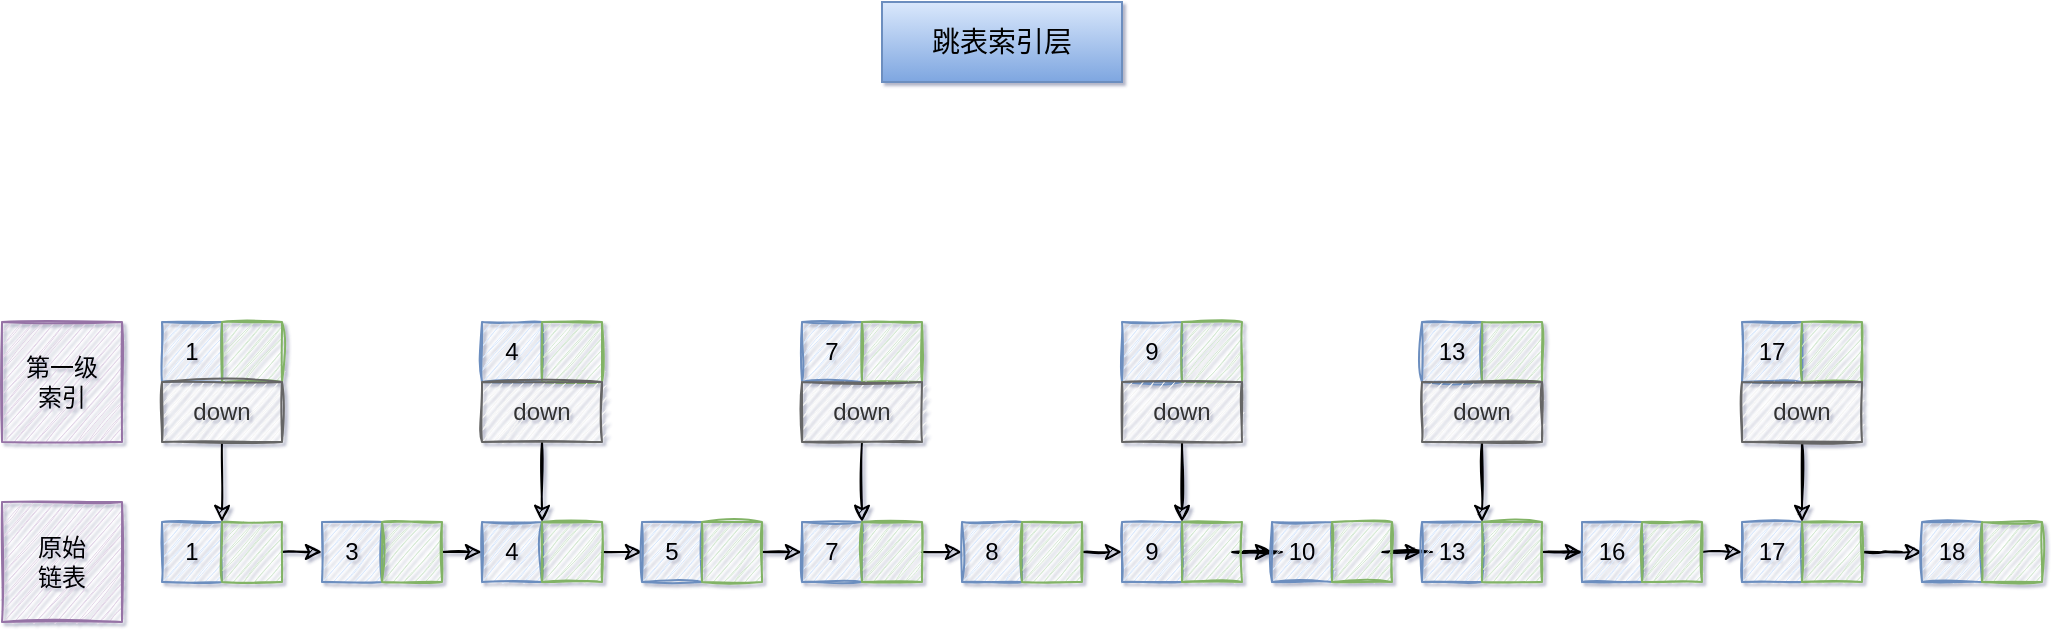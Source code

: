<mxfile version="13.7.9" type="device" pages="3"><diagram id="v6TM09cCNPXw5ymW9HYB" name="SkipListIndexLayer"><mxGraphModel dx="1422" dy="822" grid="1" gridSize="10" guides="1" tooltips="1" connect="1" arrows="1" fold="1" page="1" pageScale="1" pageWidth="1100" pageHeight="1700" math="0" shadow="1"><root><mxCell id="0"/><mxCell id="1" parent="0"/><mxCell id="U7WJFkrUSlQakoyxPCxz-1" value="1" style="rounded=0;whiteSpace=wrap;html=1;fillColor=#dae8fc;strokeColor=#6c8ebf;sketch=1;" parent="1" vertex="1"><mxGeometry x="130" y="660" width="30" height="30" as="geometry"/></mxCell><mxCell id="U7WJFkrUSlQakoyxPCxz-2" style="edgeStyle=orthogonalEdgeStyle;rounded=0;orthogonalLoop=1;jettySize=auto;html=1;exitX=1;exitY=0.5;exitDx=0;exitDy=0;entryX=0;entryY=0.5;entryDx=0;entryDy=0;sketch=1;" parent="1" source="U7WJFkrUSlQakoyxPCxz-3" target="U7WJFkrUSlQakoyxPCxz-4" edge="1"><mxGeometry relative="1" as="geometry"/></mxCell><mxCell id="U7WJFkrUSlQakoyxPCxz-3" value="" style="rounded=0;whiteSpace=wrap;html=1;fillColor=#d5e8d4;strokeColor=#82b366;sketch=1;" parent="1" vertex="1"><mxGeometry x="160" y="660" width="30" height="30" as="geometry"/></mxCell><mxCell id="U7WJFkrUSlQakoyxPCxz-4" value="3" style="rounded=0;whiteSpace=wrap;html=1;fillColor=#dae8fc;strokeColor=#6c8ebf;sketch=1;" parent="1" vertex="1"><mxGeometry x="210" y="660" width="30" height="30" as="geometry"/></mxCell><mxCell id="U7WJFkrUSlQakoyxPCxz-5" style="edgeStyle=orthogonalEdgeStyle;rounded=0;orthogonalLoop=1;jettySize=auto;html=1;exitX=1;exitY=0.5;exitDx=0;exitDy=0;entryX=0;entryY=0.5;entryDx=0;entryDy=0;sketch=1;" parent="1" source="U7WJFkrUSlQakoyxPCxz-6" target="U7WJFkrUSlQakoyxPCxz-7" edge="1"><mxGeometry relative="1" as="geometry"/></mxCell><mxCell id="U7WJFkrUSlQakoyxPCxz-6" value="" style="rounded=0;whiteSpace=wrap;html=1;fillColor=#d5e8d4;strokeColor=#82b366;sketch=1;" parent="1" vertex="1"><mxGeometry x="240" y="660" width="30" height="30" as="geometry"/></mxCell><mxCell id="U7WJFkrUSlQakoyxPCxz-7" value="4" style="rounded=0;whiteSpace=wrap;html=1;fillColor=#dae8fc;strokeColor=#6c8ebf;sketch=1;" parent="1" vertex="1"><mxGeometry x="290" y="660" width="30" height="30" as="geometry"/></mxCell><mxCell id="U7WJFkrUSlQakoyxPCxz-8" style="edgeStyle=orthogonalEdgeStyle;rounded=0;orthogonalLoop=1;jettySize=auto;html=1;exitX=1;exitY=0.5;exitDx=0;exitDy=0;entryX=0;entryY=0.5;entryDx=0;entryDy=0;sketch=1;" parent="1" source="U7WJFkrUSlQakoyxPCxz-9" target="U7WJFkrUSlQakoyxPCxz-10" edge="1"><mxGeometry relative="1" as="geometry"/></mxCell><mxCell id="U7WJFkrUSlQakoyxPCxz-9" value="" style="rounded=0;whiteSpace=wrap;html=1;fillColor=#d5e8d4;strokeColor=#82b366;sketch=1;" parent="1" vertex="1"><mxGeometry x="320" y="660" width="30" height="30" as="geometry"/></mxCell><mxCell id="U7WJFkrUSlQakoyxPCxz-10" value="5" style="rounded=0;whiteSpace=wrap;html=1;fillColor=#dae8fc;strokeColor=#6c8ebf;sketch=1;" parent="1" vertex="1"><mxGeometry x="370" y="660" width="30" height="30" as="geometry"/></mxCell><mxCell id="U7WJFkrUSlQakoyxPCxz-11" style="edgeStyle=orthogonalEdgeStyle;rounded=0;orthogonalLoop=1;jettySize=auto;html=1;exitX=1;exitY=0.5;exitDx=0;exitDy=0;entryX=0;entryY=0.5;entryDx=0;entryDy=0;sketch=1;" parent="1" source="U7WJFkrUSlQakoyxPCxz-12" target="U7WJFkrUSlQakoyxPCxz-13" edge="1"><mxGeometry relative="1" as="geometry"/></mxCell><mxCell id="U7WJFkrUSlQakoyxPCxz-12" value="" style="rounded=0;whiteSpace=wrap;html=1;fillColor=#d5e8d4;strokeColor=#82b366;sketch=1;" parent="1" vertex="1"><mxGeometry x="400" y="660" width="30" height="30" as="geometry"/></mxCell><mxCell id="U7WJFkrUSlQakoyxPCxz-13" value="7" style="rounded=0;whiteSpace=wrap;html=1;fillColor=#dae8fc;strokeColor=#6c8ebf;sketch=1;" parent="1" vertex="1"><mxGeometry x="450" y="660" width="30" height="30" as="geometry"/></mxCell><mxCell id="U7WJFkrUSlQakoyxPCxz-14" style="edgeStyle=orthogonalEdgeStyle;rounded=0;orthogonalLoop=1;jettySize=auto;html=1;exitX=1;exitY=0.5;exitDx=0;exitDy=0;entryX=0;entryY=0.5;entryDx=0;entryDy=0;sketch=1;" parent="1" source="U7WJFkrUSlQakoyxPCxz-15" target="U7WJFkrUSlQakoyxPCxz-16" edge="1"><mxGeometry relative="1" as="geometry"/></mxCell><mxCell id="U7WJFkrUSlQakoyxPCxz-15" value="" style="rounded=0;whiteSpace=wrap;html=1;fillColor=#d5e8d4;strokeColor=#82b366;sketch=1;" parent="1" vertex="1"><mxGeometry x="480" y="660" width="30" height="30" as="geometry"/></mxCell><mxCell id="U7WJFkrUSlQakoyxPCxz-16" value="8" style="rounded=0;whiteSpace=wrap;html=1;fillColor=#dae8fc;strokeColor=#6c8ebf;sketch=1;" parent="1" vertex="1"><mxGeometry x="530" y="660" width="30" height="30" as="geometry"/></mxCell><mxCell id="U7WJFkrUSlQakoyxPCxz-17" style="edgeStyle=orthogonalEdgeStyle;rounded=0;orthogonalLoop=1;jettySize=auto;html=1;exitX=1;exitY=0.5;exitDx=0;exitDy=0;entryX=0;entryY=0.5;entryDx=0;entryDy=0;sketch=1;" parent="1" source="U7WJFkrUSlQakoyxPCxz-18" target="U7WJFkrUSlQakoyxPCxz-19" edge="1"><mxGeometry relative="1" as="geometry"/></mxCell><mxCell id="U7WJFkrUSlQakoyxPCxz-18" value="" style="rounded=0;whiteSpace=wrap;html=1;fillColor=#d5e8d4;strokeColor=#82b366;sketch=1;" parent="1" vertex="1"><mxGeometry x="560" y="660" width="30" height="30" as="geometry"/></mxCell><mxCell id="U7WJFkrUSlQakoyxPCxz-19" value="9" style="rounded=0;whiteSpace=wrap;html=1;fillColor=#dae8fc;strokeColor=#6c8ebf;sketch=1;" parent="1" vertex="1"><mxGeometry x="610" y="660" width="30" height="30" as="geometry"/></mxCell><mxCell id="U7WJFkrUSlQakoyxPCxz-20" style="edgeStyle=orthogonalEdgeStyle;rounded=0;sketch=1;orthogonalLoop=1;jettySize=auto;html=1;exitX=1;exitY=0.5;exitDx=0;exitDy=0;" parent="1" source="U7WJFkrUSlQakoyxPCxz-21" target="U7WJFkrUSlQakoyxPCxz-22" edge="1"><mxGeometry relative="1" as="geometry"/></mxCell><mxCell id="U7WJFkrUSlQakoyxPCxz-21" value="" style="rounded=0;whiteSpace=wrap;html=1;fillColor=#d5e8d4;strokeColor=#82b366;sketch=1;" parent="1" vertex="1"><mxGeometry x="640" y="660" width="30" height="30" as="geometry"/></mxCell><mxCell id="U7WJFkrUSlQakoyxPCxz-22" value="10" style="rounded=0;whiteSpace=wrap;html=1;fillColor=#dae8fc;strokeColor=#6c8ebf;sketch=1;" parent="1" vertex="1"><mxGeometry x="685" y="660" width="30" height="30" as="geometry"/></mxCell><mxCell id="U7WJFkrUSlQakoyxPCxz-23" style="edgeStyle=orthogonalEdgeStyle;rounded=0;sketch=1;orthogonalLoop=1;jettySize=auto;html=1;exitX=1;exitY=0.5;exitDx=0;exitDy=0;" parent="1" source="U7WJFkrUSlQakoyxPCxz-24" target="U7WJFkrUSlQakoyxPCxz-27" edge="1"><mxGeometry relative="1" as="geometry"/></mxCell><mxCell id="U7WJFkrUSlQakoyxPCxz-24" value="" style="rounded=0;whiteSpace=wrap;html=1;fillColor=#d5e8d4;strokeColor=#82b366;sketch=1;" parent="1" vertex="1"><mxGeometry x="715" y="660" width="30" height="30" as="geometry"/></mxCell><mxCell id="U7WJFkrUSlQakoyxPCxz-25" value="原始&lt;br&gt;链表" style="whiteSpace=wrap;html=1;aspect=fixed;fillColor=#e1d5e7;strokeColor=#9673a6;sketch=1;" parent="1" vertex="1"><mxGeometry x="50" y="650" width="60" height="60" as="geometry"/></mxCell><mxCell id="U7WJFkrUSlQakoyxPCxz-26" value="第一级&lt;br&gt;索引" style="whiteSpace=wrap;html=1;aspect=fixed;fillColor=#e1d5e7;strokeColor=#9673a6;sketch=1;" parent="1" vertex="1"><mxGeometry x="50" y="560" width="60" height="60" as="geometry"/></mxCell><mxCell id="U7WJFkrUSlQakoyxPCxz-27" value="13" style="rounded=0;whiteSpace=wrap;html=1;fillColor=#dae8fc;strokeColor=#6c8ebf;sketch=1;" parent="1" vertex="1"><mxGeometry x="760" y="660" width="30" height="30" as="geometry"/></mxCell><mxCell id="U7WJFkrUSlQakoyxPCxz-28" style="edgeStyle=orthogonalEdgeStyle;rounded=0;sketch=1;orthogonalLoop=1;jettySize=auto;html=1;exitX=1;exitY=0.5;exitDx=0;exitDy=0;" parent="1" source="U7WJFkrUSlQakoyxPCxz-29" target="U7WJFkrUSlQakoyxPCxz-30" edge="1"><mxGeometry relative="1" as="geometry"/></mxCell><mxCell id="U7WJFkrUSlQakoyxPCxz-29" value="" style="rounded=0;whiteSpace=wrap;html=1;fillColor=#d5e8d4;strokeColor=#82b366;sketch=1;" parent="1" vertex="1"><mxGeometry x="790" y="660" width="30" height="30" as="geometry"/></mxCell><mxCell id="U7WJFkrUSlQakoyxPCxz-30" value="16" style="rounded=0;whiteSpace=wrap;html=1;fillColor=#dae8fc;strokeColor=#6c8ebf;sketch=1;" parent="1" vertex="1"><mxGeometry x="840" y="660" width="30" height="30" as="geometry"/></mxCell><mxCell id="U7WJFkrUSlQakoyxPCxz-31" style="edgeStyle=orthogonalEdgeStyle;rounded=0;sketch=1;orthogonalLoop=1;jettySize=auto;html=1;exitX=1;exitY=0.5;exitDx=0;exitDy=0;entryX=0;entryY=0.5;entryDx=0;entryDy=0;" parent="1" source="U7WJFkrUSlQakoyxPCxz-32" target="U7WJFkrUSlQakoyxPCxz-88" edge="1"><mxGeometry relative="1" as="geometry"/></mxCell><mxCell id="U7WJFkrUSlQakoyxPCxz-32" value="" style="rounded=0;whiteSpace=wrap;html=1;fillColor=#d5e8d4;strokeColor=#82b366;sketch=1;" parent="1" vertex="1"><mxGeometry x="870" y="660" width="30" height="30" as="geometry"/></mxCell><mxCell id="U7WJFkrUSlQakoyxPCxz-33" value="1" style="rounded=0;whiteSpace=wrap;html=1;fillColor=#dae8fc;strokeColor=#6c8ebf;sketch=1;" parent="1" vertex="1"><mxGeometry x="130" y="560" width="30" height="30" as="geometry"/></mxCell><mxCell id="U7WJFkrUSlQakoyxPCxz-35" value="" style="rounded=0;whiteSpace=wrap;html=1;fillColor=#d5e8d4;strokeColor=#82b366;sketch=1;" parent="1" vertex="1"><mxGeometry x="160" y="560" width="30" height="30" as="geometry"/></mxCell><mxCell id="U7WJFkrUSlQakoyxPCxz-36" value="4" style="rounded=0;whiteSpace=wrap;html=1;fillColor=#dae8fc;strokeColor=#6c8ebf;sketch=1;" parent="1" vertex="1"><mxGeometry x="290" y="560" width="30" height="30" as="geometry"/></mxCell><mxCell id="U7WJFkrUSlQakoyxPCxz-38" value="" style="rounded=0;whiteSpace=wrap;html=1;fillColor=#d5e8d4;strokeColor=#82b366;sketch=1;" parent="1" vertex="1"><mxGeometry x="320" y="560" width="30" height="30" as="geometry"/></mxCell><mxCell id="U7WJFkrUSlQakoyxPCxz-39" value="7" style="rounded=0;whiteSpace=wrap;html=1;fillColor=#dae8fc;strokeColor=#6c8ebf;sketch=1;" parent="1" vertex="1"><mxGeometry x="450" y="560" width="30" height="30" as="geometry"/></mxCell><mxCell id="U7WJFkrUSlQakoyxPCxz-41" value="" style="rounded=0;whiteSpace=wrap;html=1;fillColor=#d5e8d4;strokeColor=#82b366;sketch=1;" parent="1" vertex="1"><mxGeometry x="480" y="560" width="30" height="30" as="geometry"/></mxCell><mxCell id="U7WJFkrUSlQakoyxPCxz-42" value="9" style="rounded=0;whiteSpace=wrap;html=1;fillColor=#dae8fc;strokeColor=#6c8ebf;sketch=1;" parent="1" vertex="1"><mxGeometry x="610" y="560" width="30" height="30" as="geometry"/></mxCell><mxCell id="U7WJFkrUSlQakoyxPCxz-44" value="" style="rounded=0;whiteSpace=wrap;html=1;fillColor=#d5e8d4;strokeColor=#82b366;sketch=1;" parent="1" vertex="1"><mxGeometry x="640" y="560" width="30" height="30" as="geometry"/></mxCell><mxCell id="U7WJFkrUSlQakoyxPCxz-45" value="13" style="rounded=0;whiteSpace=wrap;html=1;fillColor=#dae8fc;strokeColor=#6c8ebf;sketch=1;" parent="1" vertex="1"><mxGeometry x="760" y="560" width="30" height="30" as="geometry"/></mxCell><mxCell id="U7WJFkrUSlQakoyxPCxz-47" value="" style="rounded=0;whiteSpace=wrap;html=1;fillColor=#d5e8d4;strokeColor=#82b366;sketch=1;" parent="1" vertex="1"><mxGeometry x="790" y="560" width="30" height="30" as="geometry"/></mxCell><mxCell id="U7WJFkrUSlQakoyxPCxz-48" style="edgeStyle=orthogonalEdgeStyle;rounded=0;sketch=1;orthogonalLoop=1;jettySize=auto;html=1;exitX=0.5;exitY=1;exitDx=0;exitDy=0;entryX=0;entryY=0;entryDx=0;entryDy=0;" parent="1" source="U7WJFkrUSlQakoyxPCxz-49" target="U7WJFkrUSlQakoyxPCxz-3" edge="1"><mxGeometry relative="1" as="geometry"/></mxCell><mxCell id="U7WJFkrUSlQakoyxPCxz-49" value="down" style="rounded=0;whiteSpace=wrap;html=1;sketch=1;fillColor=#f5f5f5;strokeColor=#666666;fontColor=#333333;" parent="1" vertex="1"><mxGeometry x="130" y="590" width="60" height="30" as="geometry"/></mxCell><mxCell id="U7WJFkrUSlQakoyxPCxz-50" style="edgeStyle=orthogonalEdgeStyle;rounded=0;sketch=1;orthogonalLoop=1;jettySize=auto;html=1;exitX=0.5;exitY=1;exitDx=0;exitDy=0;entryX=0;entryY=0;entryDx=0;entryDy=0;" parent="1" source="U7WJFkrUSlQakoyxPCxz-51" target="U7WJFkrUSlQakoyxPCxz-9" edge="1"><mxGeometry relative="1" as="geometry"/></mxCell><mxCell id="U7WJFkrUSlQakoyxPCxz-51" value="down" style="rounded=0;whiteSpace=wrap;html=1;sketch=1;fillColor=#f5f5f5;strokeColor=#666666;fontColor=#333333;" parent="1" vertex="1"><mxGeometry x="290" y="590" width="60" height="30" as="geometry"/></mxCell><mxCell id="U7WJFkrUSlQakoyxPCxz-52" style="edgeStyle=orthogonalEdgeStyle;rounded=0;sketch=1;orthogonalLoop=1;jettySize=auto;html=1;exitX=0.5;exitY=1;exitDx=0;exitDy=0;entryX=0;entryY=0;entryDx=0;entryDy=0;" parent="1" source="U7WJFkrUSlQakoyxPCxz-53" target="U7WJFkrUSlQakoyxPCxz-15" edge="1"><mxGeometry relative="1" as="geometry"/></mxCell><mxCell id="U7WJFkrUSlQakoyxPCxz-53" value="down" style="rounded=0;whiteSpace=wrap;html=1;sketch=1;fillColor=#f5f5f5;strokeColor=#666666;fontColor=#333333;" parent="1" vertex="1"><mxGeometry x="450" y="590" width="60" height="30" as="geometry"/></mxCell><mxCell id="U7WJFkrUSlQakoyxPCxz-54" style="edgeStyle=orthogonalEdgeStyle;rounded=0;sketch=1;orthogonalLoop=1;jettySize=auto;html=1;exitX=0.5;exitY=1;exitDx=0;exitDy=0;entryX=0;entryY=0;entryDx=0;entryDy=0;" parent="1" source="U7WJFkrUSlQakoyxPCxz-55" target="U7WJFkrUSlQakoyxPCxz-21" edge="1"><mxGeometry relative="1" as="geometry"/></mxCell><mxCell id="U7WJFkrUSlQakoyxPCxz-55" value="down" style="rounded=0;whiteSpace=wrap;html=1;sketch=1;fillColor=#f5f5f5;strokeColor=#666666;fontColor=#333333;" parent="1" vertex="1"><mxGeometry x="610" y="590" width="60" height="30" as="geometry"/></mxCell><mxCell id="U7WJFkrUSlQakoyxPCxz-56" style="edgeStyle=orthogonalEdgeStyle;rounded=0;sketch=1;orthogonalLoop=1;jettySize=auto;html=1;exitX=0.5;exitY=1;exitDx=0;exitDy=0;entryX=1;entryY=0;entryDx=0;entryDy=0;" parent="1" source="U7WJFkrUSlQakoyxPCxz-57" target="U7WJFkrUSlQakoyxPCxz-27" edge="1"><mxGeometry relative="1" as="geometry"/></mxCell><mxCell id="U7WJFkrUSlQakoyxPCxz-57" value="down" style="rounded=0;whiteSpace=wrap;html=1;sketch=1;fillColor=#f5f5f5;strokeColor=#666666;fontColor=#333333;" parent="1" vertex="1"><mxGeometry x="760" y="590" width="60" height="30" as="geometry"/></mxCell><mxCell id="U7WJFkrUSlQakoyxPCxz-88" value="17" style="rounded=0;whiteSpace=wrap;html=1;fillColor=#dae8fc;strokeColor=#6c8ebf;sketch=1;" parent="1" vertex="1"><mxGeometry x="920" y="660" width="30" height="30" as="geometry"/></mxCell><mxCell id="U7WJFkrUSlQakoyxPCxz-89" style="edgeStyle=orthogonalEdgeStyle;rounded=0;sketch=1;orthogonalLoop=1;jettySize=auto;html=1;exitX=1;exitY=0.5;exitDx=0;exitDy=0;" parent="1" source="U7WJFkrUSlQakoyxPCxz-90" target="U7WJFkrUSlQakoyxPCxz-91" edge="1"><mxGeometry relative="1" as="geometry"/></mxCell><mxCell id="U7WJFkrUSlQakoyxPCxz-90" value="" style="rounded=0;whiteSpace=wrap;html=1;fillColor=#d5e8d4;strokeColor=#82b366;sketch=1;" parent="1" vertex="1"><mxGeometry x="950" y="660" width="30" height="30" as="geometry"/></mxCell><mxCell id="U7WJFkrUSlQakoyxPCxz-91" value="18" style="rounded=0;whiteSpace=wrap;html=1;fillColor=#dae8fc;strokeColor=#6c8ebf;sketch=1;" parent="1" vertex="1"><mxGeometry x="1010" y="660" width="30" height="30" as="geometry"/></mxCell><mxCell id="U7WJFkrUSlQakoyxPCxz-92" value="" style="rounded=0;whiteSpace=wrap;html=1;fillColor=#d5e8d4;strokeColor=#82b366;sketch=1;" parent="1" vertex="1"><mxGeometry x="1040" y="660" width="30" height="30" as="geometry"/></mxCell><mxCell id="U7WJFkrUSlQakoyxPCxz-93" value="17" style="rounded=0;whiteSpace=wrap;html=1;fillColor=#dae8fc;strokeColor=#6c8ebf;sketch=1;" parent="1" vertex="1"><mxGeometry x="920" y="560" width="30" height="30" as="geometry"/></mxCell><mxCell id="U7WJFkrUSlQakoyxPCxz-94" value="" style="rounded=0;whiteSpace=wrap;html=1;fillColor=#d5e8d4;strokeColor=#82b366;sketch=1;" parent="1" vertex="1"><mxGeometry x="950" y="560" width="30" height="30" as="geometry"/></mxCell><mxCell id="U7WJFkrUSlQakoyxPCxz-95" style="edgeStyle=orthogonalEdgeStyle;rounded=0;sketch=1;orthogonalLoop=1;jettySize=auto;html=1;exitX=0.5;exitY=1;exitDx=0;exitDy=0;entryX=0;entryY=0;entryDx=0;entryDy=0;" parent="1" source="U7WJFkrUSlQakoyxPCxz-96" target="U7WJFkrUSlQakoyxPCxz-90" edge="1"><mxGeometry relative="1" as="geometry"/></mxCell><mxCell id="U7WJFkrUSlQakoyxPCxz-96" value="down" style="rounded=0;whiteSpace=wrap;html=1;sketch=1;fillColor=#f5f5f5;strokeColor=#666666;fontColor=#333333;" parent="1" vertex="1"><mxGeometry x="920" y="590" width="60" height="30" as="geometry"/></mxCell><mxCell id="4VhtvH6s17k8kmaxcVU7-1" value="跳表索引层" style="rounded=0;whiteSpace=wrap;html=1;fontSize=14;fillColor=#dae8fc;strokeColor=#6c8ebf;gradientColor=#7ea6e0;" vertex="1" parent="1"><mxGeometry x="490" y="400" width="120" height="40" as="geometry"/></mxCell></root></mxGraphModel></diagram><diagram id="OZNOn8dnO638NpXiMKeS" name="SkipListIndexLevelTwo"><mxGraphModel dx="1422" dy="822" grid="1" gridSize="10" guides="1" tooltips="1" connect="1" arrows="1" fold="1" page="1" pageScale="1" pageWidth="1100" pageHeight="1700" background="none" math="0" shadow="1"><root><mxCell id="p4P43QbfxPKSVgr7jXYm-0"/><mxCell id="p4P43QbfxPKSVgr7jXYm-1" parent="p4P43QbfxPKSVgr7jXYm-0"/><mxCell id="d9qnI1QOaExRA14fvS1h-0" value="1" style="rounded=0;whiteSpace=wrap;html=1;fillColor=#dae8fc;strokeColor=#6c8ebf;sketch=1;" parent="p4P43QbfxPKSVgr7jXYm-1" vertex="1"><mxGeometry x="90" y="490" width="30" height="30" as="geometry"/></mxCell><mxCell id="d9qnI1QOaExRA14fvS1h-1" style="edgeStyle=orthogonalEdgeStyle;rounded=0;orthogonalLoop=1;jettySize=auto;html=1;exitX=1;exitY=0.5;exitDx=0;exitDy=0;entryX=0;entryY=0.5;entryDx=0;entryDy=0;sketch=1;" parent="p4P43QbfxPKSVgr7jXYm-1" source="d9qnI1QOaExRA14fvS1h-2" target="d9qnI1QOaExRA14fvS1h-3" edge="1"><mxGeometry relative="1" as="geometry"/></mxCell><mxCell id="d9qnI1QOaExRA14fvS1h-2" value="" style="rounded=0;whiteSpace=wrap;html=1;fillColor=#d5e8d4;strokeColor=#82b366;sketch=1;" parent="p4P43QbfxPKSVgr7jXYm-1" vertex="1"><mxGeometry x="120" y="490" width="30" height="30" as="geometry"/></mxCell><mxCell id="d9qnI1QOaExRA14fvS1h-3" value="3" style="rounded=0;whiteSpace=wrap;html=1;fillColor=#dae8fc;strokeColor=#6c8ebf;sketch=1;" parent="p4P43QbfxPKSVgr7jXYm-1" vertex="1"><mxGeometry x="170" y="490" width="30" height="30" as="geometry"/></mxCell><mxCell id="d9qnI1QOaExRA14fvS1h-4" style="edgeStyle=orthogonalEdgeStyle;rounded=0;orthogonalLoop=1;jettySize=auto;html=1;exitX=1;exitY=0.5;exitDx=0;exitDy=0;entryX=0;entryY=0.5;entryDx=0;entryDy=0;sketch=1;" parent="p4P43QbfxPKSVgr7jXYm-1" source="d9qnI1QOaExRA14fvS1h-5" target="d9qnI1QOaExRA14fvS1h-6" edge="1"><mxGeometry relative="1" as="geometry"/></mxCell><mxCell id="d9qnI1QOaExRA14fvS1h-5" value="" style="rounded=0;whiteSpace=wrap;html=1;fillColor=#d5e8d4;strokeColor=#82b366;sketch=1;" parent="p4P43QbfxPKSVgr7jXYm-1" vertex="1"><mxGeometry x="200" y="490" width="30" height="30" as="geometry"/></mxCell><mxCell id="d9qnI1QOaExRA14fvS1h-6" value="4" style="rounded=0;whiteSpace=wrap;html=1;fillColor=#dae8fc;strokeColor=#6c8ebf;sketch=1;" parent="p4P43QbfxPKSVgr7jXYm-1" vertex="1"><mxGeometry x="250" y="490" width="30" height="30" as="geometry"/></mxCell><mxCell id="d9qnI1QOaExRA14fvS1h-7" style="edgeStyle=orthogonalEdgeStyle;rounded=0;orthogonalLoop=1;jettySize=auto;html=1;exitX=1;exitY=0.5;exitDx=0;exitDy=0;entryX=0;entryY=0.5;entryDx=0;entryDy=0;sketch=1;" parent="p4P43QbfxPKSVgr7jXYm-1" source="d9qnI1QOaExRA14fvS1h-8" target="d9qnI1QOaExRA14fvS1h-9" edge="1"><mxGeometry relative="1" as="geometry"/></mxCell><mxCell id="d9qnI1QOaExRA14fvS1h-8" value="" style="rounded=0;whiteSpace=wrap;html=1;fillColor=#d5e8d4;strokeColor=#82b366;sketch=1;" parent="p4P43QbfxPKSVgr7jXYm-1" vertex="1"><mxGeometry x="280" y="490" width="30" height="30" as="geometry"/></mxCell><mxCell id="d9qnI1QOaExRA14fvS1h-9" value="5" style="rounded=0;whiteSpace=wrap;html=1;fillColor=#dae8fc;strokeColor=#6c8ebf;sketch=1;" parent="p4P43QbfxPKSVgr7jXYm-1" vertex="1"><mxGeometry x="330" y="490" width="30" height="30" as="geometry"/></mxCell><mxCell id="d9qnI1QOaExRA14fvS1h-10" style="edgeStyle=orthogonalEdgeStyle;rounded=0;orthogonalLoop=1;jettySize=auto;html=1;exitX=1;exitY=0.5;exitDx=0;exitDy=0;entryX=0;entryY=0.5;entryDx=0;entryDy=0;sketch=1;" parent="p4P43QbfxPKSVgr7jXYm-1" source="d9qnI1QOaExRA14fvS1h-11" target="d9qnI1QOaExRA14fvS1h-12" edge="1"><mxGeometry relative="1" as="geometry"/></mxCell><mxCell id="d9qnI1QOaExRA14fvS1h-11" value="" style="rounded=0;whiteSpace=wrap;html=1;fillColor=#d5e8d4;strokeColor=#82b366;sketch=1;" parent="p4P43QbfxPKSVgr7jXYm-1" vertex="1"><mxGeometry x="360" y="490" width="30" height="30" as="geometry"/></mxCell><mxCell id="d9qnI1QOaExRA14fvS1h-12" value="7" style="rounded=0;whiteSpace=wrap;html=1;fillColor=#dae8fc;strokeColor=#6c8ebf;sketch=1;" parent="p4P43QbfxPKSVgr7jXYm-1" vertex="1"><mxGeometry x="410" y="490" width="30" height="30" as="geometry"/></mxCell><mxCell id="d9qnI1QOaExRA14fvS1h-13" style="edgeStyle=orthogonalEdgeStyle;rounded=0;orthogonalLoop=1;jettySize=auto;html=1;exitX=1;exitY=0.5;exitDx=0;exitDy=0;entryX=0;entryY=0.5;entryDx=0;entryDy=0;sketch=1;" parent="p4P43QbfxPKSVgr7jXYm-1" source="d9qnI1QOaExRA14fvS1h-14" target="d9qnI1QOaExRA14fvS1h-15" edge="1"><mxGeometry relative="1" as="geometry"/></mxCell><mxCell id="d9qnI1QOaExRA14fvS1h-14" value="" style="rounded=0;whiteSpace=wrap;html=1;fillColor=#d5e8d4;strokeColor=#82b366;sketch=1;" parent="p4P43QbfxPKSVgr7jXYm-1" vertex="1"><mxGeometry x="440" y="490" width="30" height="30" as="geometry"/></mxCell><mxCell id="d9qnI1QOaExRA14fvS1h-15" value="8" style="rounded=0;whiteSpace=wrap;html=1;fillColor=#dae8fc;strokeColor=#6c8ebf;sketch=1;" parent="p4P43QbfxPKSVgr7jXYm-1" vertex="1"><mxGeometry x="490" y="490" width="30" height="30" as="geometry"/></mxCell><mxCell id="d9qnI1QOaExRA14fvS1h-16" style="edgeStyle=orthogonalEdgeStyle;rounded=0;orthogonalLoop=1;jettySize=auto;html=1;exitX=1;exitY=0.5;exitDx=0;exitDy=0;entryX=0;entryY=0.5;entryDx=0;entryDy=0;sketch=1;" parent="p4P43QbfxPKSVgr7jXYm-1" source="d9qnI1QOaExRA14fvS1h-17" target="d9qnI1QOaExRA14fvS1h-18" edge="1"><mxGeometry relative="1" as="geometry"/></mxCell><mxCell id="d9qnI1QOaExRA14fvS1h-17" value="" style="rounded=0;whiteSpace=wrap;html=1;fillColor=#d5e8d4;strokeColor=#82b366;sketch=1;" parent="p4P43QbfxPKSVgr7jXYm-1" vertex="1"><mxGeometry x="520" y="490" width="30" height="30" as="geometry"/></mxCell><mxCell id="d9qnI1QOaExRA14fvS1h-18" value="9" style="rounded=0;whiteSpace=wrap;html=1;fillColor=#dae8fc;strokeColor=#6c8ebf;sketch=1;" parent="p4P43QbfxPKSVgr7jXYm-1" vertex="1"><mxGeometry x="570" y="490" width="30" height="30" as="geometry"/></mxCell><mxCell id="d9qnI1QOaExRA14fvS1h-19" style="edgeStyle=orthogonalEdgeStyle;rounded=0;sketch=1;orthogonalLoop=1;jettySize=auto;html=1;exitX=1;exitY=0.5;exitDx=0;exitDy=0;" parent="p4P43QbfxPKSVgr7jXYm-1" source="d9qnI1QOaExRA14fvS1h-20" target="d9qnI1QOaExRA14fvS1h-21" edge="1"><mxGeometry relative="1" as="geometry"/></mxCell><mxCell id="d9qnI1QOaExRA14fvS1h-20" value="" style="rounded=0;whiteSpace=wrap;html=1;fillColor=#d5e8d4;strokeColor=#82b366;sketch=1;" parent="p4P43QbfxPKSVgr7jXYm-1" vertex="1"><mxGeometry x="600" y="490" width="30" height="30" as="geometry"/></mxCell><mxCell id="d9qnI1QOaExRA14fvS1h-21" value="10" style="rounded=0;whiteSpace=wrap;html=1;fillColor=#dae8fc;strokeColor=#6c8ebf;sketch=1;" parent="p4P43QbfxPKSVgr7jXYm-1" vertex="1"><mxGeometry x="645" y="490" width="30" height="30" as="geometry"/></mxCell><mxCell id="d9qnI1QOaExRA14fvS1h-22" style="edgeStyle=orthogonalEdgeStyle;rounded=0;sketch=1;orthogonalLoop=1;jettySize=auto;html=1;exitX=1;exitY=0.5;exitDx=0;exitDy=0;" parent="p4P43QbfxPKSVgr7jXYm-1" source="d9qnI1QOaExRA14fvS1h-23" target="d9qnI1QOaExRA14fvS1h-26" edge="1"><mxGeometry relative="1" as="geometry"/></mxCell><mxCell id="d9qnI1QOaExRA14fvS1h-23" value="" style="rounded=0;whiteSpace=wrap;html=1;fillColor=#d5e8d4;strokeColor=#82b366;sketch=1;" parent="p4P43QbfxPKSVgr7jXYm-1" vertex="1"><mxGeometry x="675" y="490" width="30" height="30" as="geometry"/></mxCell><mxCell id="d9qnI1QOaExRA14fvS1h-24" value="原始&lt;br&gt;链表" style="whiteSpace=wrap;html=1;aspect=fixed;fillColor=#e1d5e7;strokeColor=#9673a6;sketch=1;" parent="p4P43QbfxPKSVgr7jXYm-1" vertex="1"><mxGeometry x="10" y="480" width="60" height="60" as="geometry"/></mxCell><mxCell id="d9qnI1QOaExRA14fvS1h-25" value="第一级&lt;br&gt;索引" style="whiteSpace=wrap;html=1;aspect=fixed;fillColor=#e1d5e7;strokeColor=#9673a6;sketch=1;" parent="p4P43QbfxPKSVgr7jXYm-1" vertex="1"><mxGeometry x="10" y="390" width="60" height="60" as="geometry"/></mxCell><mxCell id="d9qnI1QOaExRA14fvS1h-26" value="13" style="rounded=0;whiteSpace=wrap;html=1;fillColor=#dae8fc;strokeColor=#6c8ebf;sketch=1;" parent="p4P43QbfxPKSVgr7jXYm-1" vertex="1"><mxGeometry x="720" y="490" width="30" height="30" as="geometry"/></mxCell><mxCell id="d9qnI1QOaExRA14fvS1h-27" style="edgeStyle=orthogonalEdgeStyle;rounded=0;sketch=1;orthogonalLoop=1;jettySize=auto;html=1;exitX=1;exitY=0.5;exitDx=0;exitDy=0;" parent="p4P43QbfxPKSVgr7jXYm-1" source="d9qnI1QOaExRA14fvS1h-28" target="d9qnI1QOaExRA14fvS1h-29" edge="1"><mxGeometry relative="1" as="geometry"/></mxCell><mxCell id="d9qnI1QOaExRA14fvS1h-28" value="" style="rounded=0;whiteSpace=wrap;html=1;fillColor=#d5e8d4;strokeColor=#82b366;sketch=1;" parent="p4P43QbfxPKSVgr7jXYm-1" vertex="1"><mxGeometry x="750" y="490" width="30" height="30" as="geometry"/></mxCell><mxCell id="d9qnI1QOaExRA14fvS1h-29" value="16" style="rounded=0;whiteSpace=wrap;html=1;fillColor=#dae8fc;strokeColor=#6c8ebf;sketch=1;" parent="p4P43QbfxPKSVgr7jXYm-1" vertex="1"><mxGeometry x="800" y="490" width="30" height="30" as="geometry"/></mxCell><mxCell id="d9qnI1QOaExRA14fvS1h-102" style="edgeStyle=orthogonalEdgeStyle;rounded=0;sketch=1;orthogonalLoop=1;jettySize=auto;html=1;exitX=1;exitY=0.5;exitDx=0;exitDy=0;entryX=0;entryY=0.5;entryDx=0;entryDy=0;" parent="p4P43QbfxPKSVgr7jXYm-1" source="d9qnI1QOaExRA14fvS1h-30" target="d9qnI1QOaExRA14fvS1h-98" edge="1"><mxGeometry relative="1" as="geometry"/></mxCell><mxCell id="d9qnI1QOaExRA14fvS1h-30" value="" style="rounded=0;whiteSpace=wrap;html=1;fillColor=#d5e8d4;strokeColor=#82b366;sketch=1;" parent="p4P43QbfxPKSVgr7jXYm-1" vertex="1"><mxGeometry x="830" y="490" width="30" height="30" as="geometry"/></mxCell><mxCell id="d9qnI1QOaExRA14fvS1h-31" value="1" style="rounded=0;whiteSpace=wrap;html=1;fillColor=#dae8fc;strokeColor=#6c8ebf;sketch=1;" parent="p4P43QbfxPKSVgr7jXYm-1" vertex="1"><mxGeometry x="90" y="390" width="30" height="30" as="geometry"/></mxCell><mxCell id="d9qnI1QOaExRA14fvS1h-71" style="edgeStyle=orthogonalEdgeStyle;rounded=0;sketch=1;orthogonalLoop=1;jettySize=auto;html=1;exitX=1;exitY=0.5;exitDx=0;exitDy=0;entryX=0;entryY=0.5;entryDx=0;entryDy=0;" parent="p4P43QbfxPKSVgr7jXYm-1" source="d9qnI1QOaExRA14fvS1h-32" target="d9qnI1QOaExRA14fvS1h-33" edge="1"><mxGeometry relative="1" as="geometry"/></mxCell><mxCell id="d9qnI1QOaExRA14fvS1h-32" value="" style="rounded=0;whiteSpace=wrap;html=1;fillColor=#d5e8d4;strokeColor=#82b366;sketch=1;" parent="p4P43QbfxPKSVgr7jXYm-1" vertex="1"><mxGeometry x="120" y="390" width="30" height="30" as="geometry"/></mxCell><mxCell id="d9qnI1QOaExRA14fvS1h-33" value="4" style="rounded=0;whiteSpace=wrap;html=1;fillColor=#dae8fc;strokeColor=#6c8ebf;sketch=1;" parent="p4P43QbfxPKSVgr7jXYm-1" vertex="1"><mxGeometry x="250" y="390" width="30" height="30" as="geometry"/></mxCell><mxCell id="d9qnI1QOaExRA14fvS1h-72" style="edgeStyle=orthogonalEdgeStyle;rounded=0;sketch=1;orthogonalLoop=1;jettySize=auto;html=1;exitX=1;exitY=0.5;exitDx=0;exitDy=0;entryX=0;entryY=0.5;entryDx=0;entryDy=0;" parent="p4P43QbfxPKSVgr7jXYm-1" source="d9qnI1QOaExRA14fvS1h-34" target="d9qnI1QOaExRA14fvS1h-35" edge="1"><mxGeometry relative="1" as="geometry"/></mxCell><mxCell id="d9qnI1QOaExRA14fvS1h-34" value="" style="rounded=0;whiteSpace=wrap;html=1;fillColor=#d5e8d4;strokeColor=#82b366;sketch=1;" parent="p4P43QbfxPKSVgr7jXYm-1" vertex="1"><mxGeometry x="280" y="390" width="30" height="30" as="geometry"/></mxCell><mxCell id="d9qnI1QOaExRA14fvS1h-35" value="7" style="rounded=0;whiteSpace=wrap;html=1;fillColor=#dae8fc;strokeColor=#6c8ebf;sketch=1;" parent="p4P43QbfxPKSVgr7jXYm-1" vertex="1"><mxGeometry x="410" y="390" width="30" height="30" as="geometry"/></mxCell><mxCell id="d9qnI1QOaExRA14fvS1h-73" style="edgeStyle=orthogonalEdgeStyle;rounded=0;sketch=1;orthogonalLoop=1;jettySize=auto;html=1;exitX=1;exitY=0.5;exitDx=0;exitDy=0;entryX=0;entryY=0.5;entryDx=0;entryDy=0;" parent="p4P43QbfxPKSVgr7jXYm-1" source="d9qnI1QOaExRA14fvS1h-36" target="d9qnI1QOaExRA14fvS1h-37" edge="1"><mxGeometry relative="1" as="geometry"/></mxCell><mxCell id="d9qnI1QOaExRA14fvS1h-36" value="" style="rounded=0;whiteSpace=wrap;html=1;fillColor=#d5e8d4;strokeColor=#82b366;sketch=1;" parent="p4P43QbfxPKSVgr7jXYm-1" vertex="1"><mxGeometry x="440" y="390" width="30" height="30" as="geometry"/></mxCell><mxCell id="d9qnI1QOaExRA14fvS1h-37" value="9" style="rounded=0;whiteSpace=wrap;html=1;fillColor=#dae8fc;strokeColor=#6c8ebf;sketch=1;" parent="p4P43QbfxPKSVgr7jXYm-1" vertex="1"><mxGeometry x="570" y="390" width="30" height="30" as="geometry"/></mxCell><mxCell id="d9qnI1QOaExRA14fvS1h-74" style="edgeStyle=orthogonalEdgeStyle;rounded=0;sketch=1;orthogonalLoop=1;jettySize=auto;html=1;exitX=1;exitY=0.5;exitDx=0;exitDy=0;entryX=0;entryY=0.5;entryDx=0;entryDy=0;" parent="p4P43QbfxPKSVgr7jXYm-1" source="d9qnI1QOaExRA14fvS1h-38" target="d9qnI1QOaExRA14fvS1h-39" edge="1"><mxGeometry relative="1" as="geometry"/></mxCell><mxCell id="d9qnI1QOaExRA14fvS1h-38" value="" style="rounded=0;whiteSpace=wrap;html=1;fillColor=#d5e8d4;strokeColor=#82b366;sketch=1;" parent="p4P43QbfxPKSVgr7jXYm-1" vertex="1"><mxGeometry x="600" y="390" width="30" height="30" as="geometry"/></mxCell><mxCell id="d9qnI1QOaExRA14fvS1h-39" value="13" style="rounded=0;whiteSpace=wrap;html=1;fillColor=#dae8fc;strokeColor=#6c8ebf;sketch=1;" parent="p4P43QbfxPKSVgr7jXYm-1" vertex="1"><mxGeometry x="720" y="390" width="30" height="30" as="geometry"/></mxCell><mxCell id="d9qnI1QOaExRA14fvS1h-107" style="edgeStyle=orthogonalEdgeStyle;rounded=0;sketch=1;orthogonalLoop=1;jettySize=auto;html=1;exitX=1;exitY=0.5;exitDx=0;exitDy=0;" parent="p4P43QbfxPKSVgr7jXYm-1" source="d9qnI1QOaExRA14fvS1h-40" target="d9qnI1QOaExRA14fvS1h-104" edge="1"><mxGeometry relative="1" as="geometry"/></mxCell><mxCell id="d9qnI1QOaExRA14fvS1h-40" value="" style="rounded=0;whiteSpace=wrap;html=1;fillColor=#d5e8d4;strokeColor=#82b366;sketch=1;" parent="p4P43QbfxPKSVgr7jXYm-1" vertex="1"><mxGeometry x="750" y="390" width="30" height="30" as="geometry"/></mxCell><mxCell id="d9qnI1QOaExRA14fvS1h-41" style="edgeStyle=orthogonalEdgeStyle;rounded=0;sketch=1;orthogonalLoop=1;jettySize=auto;html=1;exitX=0.5;exitY=1;exitDx=0;exitDy=0;entryX=0;entryY=0;entryDx=0;entryDy=0;" parent="p4P43QbfxPKSVgr7jXYm-1" source="d9qnI1QOaExRA14fvS1h-42" target="d9qnI1QOaExRA14fvS1h-2" edge="1"><mxGeometry relative="1" as="geometry"/></mxCell><mxCell id="d9qnI1QOaExRA14fvS1h-42" value="down" style="rounded=0;whiteSpace=wrap;html=1;sketch=1;fillColor=#f5f5f5;strokeColor=#666666;fontColor=#333333;" parent="p4P43QbfxPKSVgr7jXYm-1" vertex="1"><mxGeometry x="90" y="420" width="60" height="30" as="geometry"/></mxCell><mxCell id="d9qnI1QOaExRA14fvS1h-43" style="edgeStyle=orthogonalEdgeStyle;rounded=0;sketch=1;orthogonalLoop=1;jettySize=auto;html=1;exitX=0.5;exitY=1;exitDx=0;exitDy=0;entryX=0;entryY=0;entryDx=0;entryDy=0;" parent="p4P43QbfxPKSVgr7jXYm-1" source="d9qnI1QOaExRA14fvS1h-44" target="d9qnI1QOaExRA14fvS1h-8" edge="1"><mxGeometry relative="1" as="geometry"/></mxCell><mxCell id="d9qnI1QOaExRA14fvS1h-44" value="down" style="rounded=0;whiteSpace=wrap;html=1;sketch=1;fillColor=#f5f5f5;strokeColor=#666666;fontColor=#333333;" parent="p4P43QbfxPKSVgr7jXYm-1" vertex="1"><mxGeometry x="250" y="420" width="60" height="30" as="geometry"/></mxCell><mxCell id="d9qnI1QOaExRA14fvS1h-45" style="edgeStyle=orthogonalEdgeStyle;rounded=0;sketch=1;orthogonalLoop=1;jettySize=auto;html=1;exitX=0.5;exitY=1;exitDx=0;exitDy=0;entryX=0;entryY=0;entryDx=0;entryDy=0;" parent="p4P43QbfxPKSVgr7jXYm-1" source="d9qnI1QOaExRA14fvS1h-46" target="d9qnI1QOaExRA14fvS1h-14" edge="1"><mxGeometry relative="1" as="geometry"/></mxCell><mxCell id="d9qnI1QOaExRA14fvS1h-46" value="down" style="rounded=0;whiteSpace=wrap;html=1;sketch=1;fillColor=#f5f5f5;strokeColor=#666666;fontColor=#333333;" parent="p4P43QbfxPKSVgr7jXYm-1" vertex="1"><mxGeometry x="410" y="420" width="60" height="30" as="geometry"/></mxCell><mxCell id="d9qnI1QOaExRA14fvS1h-47" style="edgeStyle=orthogonalEdgeStyle;rounded=0;sketch=1;orthogonalLoop=1;jettySize=auto;html=1;exitX=0.5;exitY=1;exitDx=0;exitDy=0;entryX=0;entryY=0;entryDx=0;entryDy=0;" parent="p4P43QbfxPKSVgr7jXYm-1" source="d9qnI1QOaExRA14fvS1h-48" target="d9qnI1QOaExRA14fvS1h-20" edge="1"><mxGeometry relative="1" as="geometry"/></mxCell><mxCell id="d9qnI1QOaExRA14fvS1h-48" value="down" style="rounded=0;whiteSpace=wrap;html=1;sketch=1;fillColor=#f5f5f5;strokeColor=#666666;fontColor=#333333;" parent="p4P43QbfxPKSVgr7jXYm-1" vertex="1"><mxGeometry x="570" y="420" width="60" height="30" as="geometry"/></mxCell><mxCell id="d9qnI1QOaExRA14fvS1h-49" style="edgeStyle=orthogonalEdgeStyle;rounded=0;sketch=1;orthogonalLoop=1;jettySize=auto;html=1;exitX=0.5;exitY=1;exitDx=0;exitDy=0;entryX=1;entryY=0;entryDx=0;entryDy=0;" parent="p4P43QbfxPKSVgr7jXYm-1" source="d9qnI1QOaExRA14fvS1h-50" target="d9qnI1QOaExRA14fvS1h-26" edge="1"><mxGeometry relative="1" as="geometry"/></mxCell><mxCell id="d9qnI1QOaExRA14fvS1h-50" value="down" style="rounded=0;whiteSpace=wrap;html=1;sketch=1;fillColor=#f5f5f5;strokeColor=#666666;fontColor=#333333;" parent="p4P43QbfxPKSVgr7jXYm-1" vertex="1"><mxGeometry x="720" y="420" width="60" height="30" as="geometry"/></mxCell><mxCell id="d9qnI1QOaExRA14fvS1h-51" value="第二级&lt;br&gt;索引" style="whiteSpace=wrap;html=1;aspect=fixed;fillColor=#e1d5e7;strokeColor=#9673a6;sketch=1;" parent="p4P43QbfxPKSVgr7jXYm-1" vertex="1"><mxGeometry x="10" y="280" width="60" height="60" as="geometry"/></mxCell><mxCell id="d9qnI1QOaExRA14fvS1h-52" value="1" style="rounded=0;whiteSpace=wrap;html=1;fillColor=#dae8fc;strokeColor=#6c8ebf;sketch=1;" parent="p4P43QbfxPKSVgr7jXYm-1" vertex="1"><mxGeometry x="90" y="280" width="30" height="30" as="geometry"/></mxCell><mxCell id="d9qnI1QOaExRA14fvS1h-88" style="edgeStyle=orthogonalEdgeStyle;rounded=0;sketch=1;orthogonalLoop=1;jettySize=auto;html=1;exitX=1;exitY=0.5;exitDx=0;exitDy=0;entryX=0;entryY=0.5;entryDx=0;entryDy=0;" parent="p4P43QbfxPKSVgr7jXYm-1" source="d9qnI1QOaExRA14fvS1h-53" target="d9qnI1QOaExRA14fvS1h-56" edge="1"><mxGeometry relative="1" as="geometry"/></mxCell><mxCell id="d9qnI1QOaExRA14fvS1h-53" value="" style="rounded=0;whiteSpace=wrap;html=1;fillColor=#d5e8d4;strokeColor=#82b366;sketch=1;" parent="p4P43QbfxPKSVgr7jXYm-1" vertex="1"><mxGeometry x="120" y="280" width="30" height="30" as="geometry"/></mxCell><mxCell id="d9qnI1QOaExRA14fvS1h-56" value="7" style="rounded=0;whiteSpace=wrap;html=1;fillColor=#dae8fc;strokeColor=#6c8ebf;sketch=1;" parent="p4P43QbfxPKSVgr7jXYm-1" vertex="1"><mxGeometry x="410" y="280" width="30" height="30" as="geometry"/></mxCell><mxCell id="d9qnI1QOaExRA14fvS1h-89" style="edgeStyle=orthogonalEdgeStyle;rounded=0;sketch=1;orthogonalLoop=1;jettySize=auto;html=1;exitX=1;exitY=0.5;exitDx=0;exitDy=0;entryX=0;entryY=0.5;entryDx=0;entryDy=0;" parent="p4P43QbfxPKSVgr7jXYm-1" source="d9qnI1QOaExRA14fvS1h-57" target="d9qnI1QOaExRA14fvS1h-60" edge="1"><mxGeometry relative="1" as="geometry"/></mxCell><mxCell id="d9qnI1QOaExRA14fvS1h-57" value="" style="rounded=0;whiteSpace=wrap;html=1;fillColor=#d5e8d4;strokeColor=#82b366;sketch=1;" parent="p4P43QbfxPKSVgr7jXYm-1" vertex="1"><mxGeometry x="440" y="280" width="30" height="30" as="geometry"/></mxCell><mxCell id="d9qnI1QOaExRA14fvS1h-60" value="13" style="rounded=0;whiteSpace=wrap;html=1;fillColor=#dae8fc;strokeColor=#6c8ebf;sketch=1;" parent="p4P43QbfxPKSVgr7jXYm-1" vertex="1"><mxGeometry x="720" y="280" width="30" height="30" as="geometry"/></mxCell><mxCell id="d9qnI1QOaExRA14fvS1h-61" value="" style="rounded=0;whiteSpace=wrap;html=1;fillColor=#d5e8d4;strokeColor=#82b366;sketch=1;" parent="p4P43QbfxPKSVgr7jXYm-1" vertex="1"><mxGeometry x="750" y="280" width="30" height="30" as="geometry"/></mxCell><mxCell id="d9qnI1QOaExRA14fvS1h-75" style="edgeStyle=orthogonalEdgeStyle;rounded=0;sketch=1;orthogonalLoop=1;jettySize=auto;html=1;exitX=0.5;exitY=1;exitDx=0;exitDy=0;entryX=0;entryY=0;entryDx=0;entryDy=0;" parent="p4P43QbfxPKSVgr7jXYm-1" source="d9qnI1QOaExRA14fvS1h-62" target="d9qnI1QOaExRA14fvS1h-32" edge="1"><mxGeometry relative="1" as="geometry"/></mxCell><mxCell id="d9qnI1QOaExRA14fvS1h-62" value="down" style="rounded=0;whiteSpace=wrap;html=1;sketch=1;fillColor=#f5f5f5;strokeColor=#666666;fontColor=#333333;" parent="p4P43QbfxPKSVgr7jXYm-1" vertex="1"><mxGeometry x="90" y="310" width="60" height="30" as="geometry"/></mxCell><mxCell id="d9qnI1QOaExRA14fvS1h-76" style="edgeStyle=orthogonalEdgeStyle;rounded=0;sketch=1;orthogonalLoop=1;jettySize=auto;html=1;exitX=0.5;exitY=1;exitDx=0;exitDy=0;entryX=0;entryY=0;entryDx=0;entryDy=0;" parent="p4P43QbfxPKSVgr7jXYm-1" source="d9qnI1QOaExRA14fvS1h-64" target="d9qnI1QOaExRA14fvS1h-36" edge="1"><mxGeometry relative="1" as="geometry"/></mxCell><mxCell id="d9qnI1QOaExRA14fvS1h-64" value="down" style="rounded=0;whiteSpace=wrap;html=1;sketch=1;fillColor=#f5f5f5;strokeColor=#666666;fontColor=#333333;" parent="p4P43QbfxPKSVgr7jXYm-1" vertex="1"><mxGeometry x="410" y="310" width="60" height="30" as="geometry"/></mxCell><mxCell id="d9qnI1QOaExRA14fvS1h-77" style="edgeStyle=orthogonalEdgeStyle;rounded=0;sketch=1;orthogonalLoop=1;jettySize=auto;html=1;exitX=0.5;exitY=1;exitDx=0;exitDy=0;entryX=0;entryY=0;entryDx=0;entryDy=0;" parent="p4P43QbfxPKSVgr7jXYm-1" source="d9qnI1QOaExRA14fvS1h-66" target="d9qnI1QOaExRA14fvS1h-40" edge="1"><mxGeometry relative="1" as="geometry"/></mxCell><mxCell id="d9qnI1QOaExRA14fvS1h-66" value="down" style="rounded=0;whiteSpace=wrap;html=1;sketch=1;fillColor=#f5f5f5;strokeColor=#666666;fontColor=#333333;" parent="p4P43QbfxPKSVgr7jXYm-1" vertex="1"><mxGeometry x="720" y="310" width="60" height="30" as="geometry"/></mxCell><mxCell id="d9qnI1QOaExRA14fvS1h-98" value="17" style="rounded=0;whiteSpace=wrap;html=1;fillColor=#dae8fc;strokeColor=#6c8ebf;sketch=1;" parent="p4P43QbfxPKSVgr7jXYm-1" vertex="1"><mxGeometry x="880" y="490" width="30" height="30" as="geometry"/></mxCell><mxCell id="d9qnI1QOaExRA14fvS1h-103" style="edgeStyle=orthogonalEdgeStyle;rounded=0;sketch=1;orthogonalLoop=1;jettySize=auto;html=1;exitX=1;exitY=0.5;exitDx=0;exitDy=0;" parent="p4P43QbfxPKSVgr7jXYm-1" source="d9qnI1QOaExRA14fvS1h-99" target="d9qnI1QOaExRA14fvS1h-100" edge="1"><mxGeometry relative="1" as="geometry"/></mxCell><mxCell id="d9qnI1QOaExRA14fvS1h-99" value="" style="rounded=0;whiteSpace=wrap;html=1;fillColor=#d5e8d4;strokeColor=#82b366;sketch=1;" parent="p4P43QbfxPKSVgr7jXYm-1" vertex="1"><mxGeometry x="910" y="490" width="30" height="30" as="geometry"/></mxCell><mxCell id="d9qnI1QOaExRA14fvS1h-100" value="18" style="rounded=0;whiteSpace=wrap;html=1;fillColor=#dae8fc;strokeColor=#6c8ebf;sketch=1;" parent="p4P43QbfxPKSVgr7jXYm-1" vertex="1"><mxGeometry x="970" y="490" width="30" height="30" as="geometry"/></mxCell><mxCell id="d9qnI1QOaExRA14fvS1h-101" value="" style="rounded=0;whiteSpace=wrap;html=1;fillColor=#d5e8d4;strokeColor=#82b366;sketch=1;" parent="p4P43QbfxPKSVgr7jXYm-1" vertex="1"><mxGeometry x="1000" y="490" width="30" height="30" as="geometry"/></mxCell><mxCell id="d9qnI1QOaExRA14fvS1h-104" value="17" style="rounded=0;whiteSpace=wrap;html=1;fillColor=#dae8fc;strokeColor=#6c8ebf;sketch=1;" parent="p4P43QbfxPKSVgr7jXYm-1" vertex="1"><mxGeometry x="880" y="390" width="30" height="30" as="geometry"/></mxCell><mxCell id="d9qnI1QOaExRA14fvS1h-105" value="" style="rounded=0;whiteSpace=wrap;html=1;fillColor=#d5e8d4;strokeColor=#82b366;sketch=1;" parent="p4P43QbfxPKSVgr7jXYm-1" vertex="1"><mxGeometry x="910" y="390" width="30" height="30" as="geometry"/></mxCell><mxCell id="d9qnI1QOaExRA14fvS1h-108" style="edgeStyle=orthogonalEdgeStyle;rounded=0;sketch=1;orthogonalLoop=1;jettySize=auto;html=1;exitX=0.5;exitY=1;exitDx=0;exitDy=0;entryX=0;entryY=0;entryDx=0;entryDy=0;" parent="p4P43QbfxPKSVgr7jXYm-1" source="d9qnI1QOaExRA14fvS1h-106" target="d9qnI1QOaExRA14fvS1h-99" edge="1"><mxGeometry relative="1" as="geometry"/></mxCell><mxCell id="d9qnI1QOaExRA14fvS1h-106" value="down" style="rounded=0;whiteSpace=wrap;html=1;sketch=1;fillColor=#f5f5f5;strokeColor=#666666;fontColor=#333333;" parent="p4P43QbfxPKSVgr7jXYm-1" vertex="1"><mxGeometry x="880" y="420" width="60" height="30" as="geometry"/></mxCell><mxCell id="sCoSJqIxRoLMIrLdc4EO-0" value="跳表索引二层" style="rounded=0;whiteSpace=wrap;html=1;fontSize=14;fillColor=#dae8fc;strokeColor=#6c8ebf;gradientColor=#7ea6e0;" vertex="1" parent="p4P43QbfxPKSVgr7jXYm-1"><mxGeometry x="350" y="220" width="120" height="40" as="geometry"/></mxCell></root></mxGraphModel></diagram><diagram id="KeUCiGkgAaRCwr9pxMSJ" name="NotUpdateIndexInsert"><mxGraphModel dx="1422" dy="822" grid="1" gridSize="10" guides="1" tooltips="1" connect="1" arrows="1" fold="1" page="1" pageScale="1" pageWidth="1100" pageHeight="1700" math="0" shadow="1"><root><mxCell id="pAI0W0eLvkdUxa8rOjNA-0"/><mxCell id="pAI0W0eLvkdUxa8rOjNA-1" parent="pAI0W0eLvkdUxa8rOjNA-0"/><mxCell id="7ZNTxY6fJhLyJdLocEz--0" value="1" style="rounded=0;whiteSpace=wrap;html=1;fillColor=#dae8fc;strokeColor=#6c8ebf;sketch=1;" parent="pAI0W0eLvkdUxa8rOjNA-1" vertex="1"><mxGeometry x="90" y="490" width="30" height="30" as="geometry"/></mxCell><mxCell id="7ZNTxY6fJhLyJdLocEz--82" style="edgeStyle=orthogonalEdgeStyle;rounded=0;orthogonalLoop=1;jettySize=auto;html=1;exitX=1;exitY=0.5;exitDx=0;exitDy=0;sketch=1;" parent="pAI0W0eLvkdUxa8rOjNA-1" source="7ZNTxY6fJhLyJdLocEz--2" target="7ZNTxY6fJhLyJdLocEz--6" edge="1"><mxGeometry relative="1" as="geometry"/></mxCell><mxCell id="7ZNTxY6fJhLyJdLocEz--2" value="" style="rounded=0;whiteSpace=wrap;html=1;fillColor=#d5e8d4;strokeColor=#82b366;sketch=1;" parent="pAI0W0eLvkdUxa8rOjNA-1" vertex="1"><mxGeometry x="120" y="490" width="30" height="30" as="geometry"/></mxCell><mxCell id="7ZNTxY6fJhLyJdLocEz--6" value="4" style="rounded=0;whiteSpace=wrap;html=1;fillColor=#dae8fc;strokeColor=#6c8ebf;sketch=1;" parent="pAI0W0eLvkdUxa8rOjNA-1" vertex="1"><mxGeometry x="170" y="490" width="30" height="30" as="geometry"/></mxCell><mxCell id="7ZNTxY6fJhLyJdLocEz--83" style="edgeStyle=orthogonalEdgeStyle;rounded=0;orthogonalLoop=1;jettySize=auto;html=1;exitX=1;exitY=0.5;exitDx=0;exitDy=0;sketch=1;" parent="pAI0W0eLvkdUxa8rOjNA-1" source="7ZNTxY6fJhLyJdLocEz--8" target="7ZNTxY6fJhLyJdLocEz--12" edge="1"><mxGeometry relative="1" as="geometry"/></mxCell><mxCell id="7ZNTxY6fJhLyJdLocEz--8" value="" style="rounded=0;whiteSpace=wrap;html=1;fillColor=#d5e8d4;strokeColor=#82b366;sketch=1;" parent="pAI0W0eLvkdUxa8rOjNA-1" vertex="1"><mxGeometry x="200" y="490" width="30" height="30" as="geometry"/></mxCell><mxCell id="7ZNTxY6fJhLyJdLocEz--12" value="7" style="rounded=0;whiteSpace=wrap;html=1;fillColor=#dae8fc;strokeColor=#6c8ebf;sketch=1;" parent="pAI0W0eLvkdUxa8rOjNA-1" vertex="1"><mxGeometry x="250" y="490" width="30" height="30" as="geometry"/></mxCell><mxCell id="7ZNTxY6fJhLyJdLocEz--13" style="edgeStyle=orthogonalEdgeStyle;rounded=0;orthogonalLoop=1;jettySize=auto;html=1;exitX=1;exitY=0.5;exitDx=0;exitDy=0;entryX=0;entryY=0.5;entryDx=0;entryDy=0;sketch=1;" parent="pAI0W0eLvkdUxa8rOjNA-1" source="7ZNTxY6fJhLyJdLocEz--14" target="7ZNTxY6fJhLyJdLocEz--15" edge="1"><mxGeometry relative="1" as="geometry"/></mxCell><mxCell id="7ZNTxY6fJhLyJdLocEz--14" value="" style="rounded=0;whiteSpace=wrap;html=1;fillColor=#d5e8d4;strokeColor=#82b366;sketch=1;" parent="pAI0W0eLvkdUxa8rOjNA-1" vertex="1"><mxGeometry x="280" y="490" width="30" height="30" as="geometry"/></mxCell><mxCell id="7ZNTxY6fJhLyJdLocEz--15" value="8" style="rounded=0;whiteSpace=wrap;html=1;fillColor=#dae8fc;strokeColor=#6c8ebf;sketch=1;" parent="pAI0W0eLvkdUxa8rOjNA-1" vertex="1"><mxGeometry x="330" y="490" width="30" height="30" as="geometry"/></mxCell><mxCell id="7ZNTxY6fJhLyJdLocEz--16" style="edgeStyle=orthogonalEdgeStyle;rounded=0;orthogonalLoop=1;jettySize=auto;html=1;exitX=1;exitY=0.5;exitDx=0;exitDy=0;entryX=0;entryY=0.5;entryDx=0;entryDy=0;sketch=1;" parent="pAI0W0eLvkdUxa8rOjNA-1" source="7ZNTxY6fJhLyJdLocEz--17" target="7ZNTxY6fJhLyJdLocEz--18" edge="1"><mxGeometry relative="1" as="geometry"/></mxCell><mxCell id="7ZNTxY6fJhLyJdLocEz--17" value="" style="rounded=0;whiteSpace=wrap;html=1;fillColor=#d5e8d4;strokeColor=#82b366;sketch=1;" parent="pAI0W0eLvkdUxa8rOjNA-1" vertex="1"><mxGeometry x="360" y="490" width="30" height="30" as="geometry"/></mxCell><mxCell id="7ZNTxY6fJhLyJdLocEz--18" value="9" style="rounded=0;whiteSpace=wrap;html=1;fillColor=#dae8fc;strokeColor=#6c8ebf;sketch=1;" parent="pAI0W0eLvkdUxa8rOjNA-1" vertex="1"><mxGeometry x="410" y="490" width="30" height="30" as="geometry"/></mxCell><mxCell id="7ZNTxY6fJhLyJdLocEz--19" style="edgeStyle=orthogonalEdgeStyle;rounded=0;orthogonalLoop=1;jettySize=auto;html=1;exitX=1;exitY=0.5;exitDx=0;exitDy=0;sketch=1;" parent="pAI0W0eLvkdUxa8rOjNA-1" source="7ZNTxY6fJhLyJdLocEz--20" target="7ZNTxY6fJhLyJdLocEz--21" edge="1"><mxGeometry relative="1" as="geometry"/></mxCell><mxCell id="7ZNTxY6fJhLyJdLocEz--20" value="" style="rounded=0;whiteSpace=wrap;html=1;fillColor=#d5e8d4;strokeColor=#82b366;sketch=1;" parent="pAI0W0eLvkdUxa8rOjNA-1" vertex="1"><mxGeometry x="440" y="490" width="30" height="30" as="geometry"/></mxCell><mxCell id="7ZNTxY6fJhLyJdLocEz--21" value="10" style="rounded=0;whiteSpace=wrap;html=1;fillColor=#dae8fc;strokeColor=#6c8ebf;sketch=1;" parent="pAI0W0eLvkdUxa8rOjNA-1" vertex="1"><mxGeometry x="485" y="490" width="30" height="30" as="geometry"/></mxCell><mxCell id="7ZNTxY6fJhLyJdLocEz--22" style="edgeStyle=orthogonalEdgeStyle;rounded=0;orthogonalLoop=1;jettySize=auto;html=1;exitX=1;exitY=0.5;exitDx=0;exitDy=0;sketch=1;" parent="pAI0W0eLvkdUxa8rOjNA-1" source="7ZNTxY6fJhLyJdLocEz--23" target="7ZNTxY6fJhLyJdLocEz--26" edge="1"><mxGeometry relative="1" as="geometry"/></mxCell><mxCell id="7ZNTxY6fJhLyJdLocEz--23" value="" style="rounded=0;whiteSpace=wrap;html=1;fillColor=#d5e8d4;strokeColor=#82b366;sketch=1;" parent="pAI0W0eLvkdUxa8rOjNA-1" vertex="1"><mxGeometry x="515" y="490" width="30" height="30" as="geometry"/></mxCell><mxCell id="7ZNTxY6fJhLyJdLocEz--24" value="原始&lt;br&gt;链表" style="whiteSpace=wrap;html=1;aspect=fixed;fillColor=#e1d5e7;strokeColor=#9673a6;sketch=1;" parent="pAI0W0eLvkdUxa8rOjNA-1" vertex="1"><mxGeometry x="10" y="480" width="60" height="60" as="geometry"/></mxCell><mxCell id="7ZNTxY6fJhLyJdLocEz--25" value="第一级&lt;br&gt;索引" style="whiteSpace=wrap;html=1;aspect=fixed;fillColor=#e1d5e7;strokeColor=#9673a6;sketch=1;" parent="pAI0W0eLvkdUxa8rOjNA-1" vertex="1"><mxGeometry x="10" y="390" width="60" height="60" as="geometry"/></mxCell><mxCell id="7ZNTxY6fJhLyJdLocEz--26" value="13" style="rounded=0;whiteSpace=wrap;html=1;fillColor=#dae8fc;strokeColor=#6c8ebf;sketch=1;" parent="pAI0W0eLvkdUxa8rOjNA-1" vertex="1"><mxGeometry x="560" y="490" width="30" height="30" as="geometry"/></mxCell><mxCell id="7ZNTxY6fJhLyJdLocEz--27" style="edgeStyle=orthogonalEdgeStyle;rounded=0;orthogonalLoop=1;jettySize=auto;html=1;exitX=1;exitY=0.5;exitDx=0;exitDy=0;sketch=1;" parent="pAI0W0eLvkdUxa8rOjNA-1" source="7ZNTxY6fJhLyJdLocEz--28" target="7ZNTxY6fJhLyJdLocEz--29" edge="1"><mxGeometry relative="1" as="geometry"/></mxCell><mxCell id="7ZNTxY6fJhLyJdLocEz--28" value="" style="rounded=0;whiteSpace=wrap;html=1;fillColor=#d5e8d4;strokeColor=#82b366;sketch=1;" parent="pAI0W0eLvkdUxa8rOjNA-1" vertex="1"><mxGeometry x="590" y="490" width="30" height="30" as="geometry"/></mxCell><mxCell id="7ZNTxY6fJhLyJdLocEz--29" value="16" style="rounded=0;whiteSpace=wrap;html=1;fillColor=#dae8fc;strokeColor=#6c8ebf;sketch=1;" parent="pAI0W0eLvkdUxa8rOjNA-1" vertex="1"><mxGeometry x="640" y="490" width="30" height="30" as="geometry"/></mxCell><mxCell id="7ZNTxY6fJhLyJdLocEz--30" style="edgeStyle=orthogonalEdgeStyle;rounded=0;orthogonalLoop=1;jettySize=auto;html=1;exitX=1;exitY=0.5;exitDx=0;exitDy=0;entryX=0;entryY=0.5;entryDx=0;entryDy=0;sketch=1;" parent="pAI0W0eLvkdUxa8rOjNA-1" source="7ZNTxY6fJhLyJdLocEz--31" target="7ZNTxY6fJhLyJdLocEz--72" edge="1"><mxGeometry relative="1" as="geometry"/></mxCell><mxCell id="7ZNTxY6fJhLyJdLocEz--31" value="" style="rounded=0;whiteSpace=wrap;html=1;fillColor=#d5e8d4;strokeColor=#82b366;sketch=1;" parent="pAI0W0eLvkdUxa8rOjNA-1" vertex="1"><mxGeometry x="670" y="490" width="30" height="30" as="geometry"/></mxCell><mxCell id="7ZNTxY6fJhLyJdLocEz--32" value="1" style="rounded=0;whiteSpace=wrap;html=1;fillColor=#dae8fc;strokeColor=#6c8ebf;sketch=1;" parent="pAI0W0eLvkdUxa8rOjNA-1" vertex="1"><mxGeometry x="90" y="390" width="30" height="30" as="geometry"/></mxCell><mxCell id="7ZNTxY6fJhLyJdLocEz--81" style="edgeStyle=orthogonalEdgeStyle;rounded=0;orthogonalLoop=1;jettySize=auto;html=1;exitX=1;exitY=0.5;exitDx=0;exitDy=0;entryX=0;entryY=0.5;entryDx=0;entryDy=0;sketch=1;" parent="pAI0W0eLvkdUxa8rOjNA-1" source="7ZNTxY6fJhLyJdLocEz--34" target="7ZNTxY6fJhLyJdLocEz--38" edge="1"><mxGeometry relative="1" as="geometry"/></mxCell><mxCell id="7ZNTxY6fJhLyJdLocEz--34" value="" style="rounded=0;whiteSpace=wrap;html=1;fillColor=#d5e8d4;strokeColor=#82b366;sketch=1;" parent="pAI0W0eLvkdUxa8rOjNA-1" vertex="1"><mxGeometry x="120" y="390" width="30" height="30" as="geometry"/></mxCell><mxCell id="7ZNTxY6fJhLyJdLocEz--38" value="7" style="rounded=0;whiteSpace=wrap;html=1;fillColor=#dae8fc;strokeColor=#6c8ebf;sketch=1;" parent="pAI0W0eLvkdUxa8rOjNA-1" vertex="1"><mxGeometry x="250" y="390" width="30" height="30" as="geometry"/></mxCell><mxCell id="7ZNTxY6fJhLyJdLocEz--84" style="edgeStyle=orthogonalEdgeStyle;rounded=0;orthogonalLoop=1;jettySize=auto;html=1;exitX=1;exitY=0.5;exitDx=0;exitDy=0;sketch=1;" parent="pAI0W0eLvkdUxa8rOjNA-1" source="7ZNTxY6fJhLyJdLocEz--40" target="7ZNTxY6fJhLyJdLocEz--44" edge="1"><mxGeometry relative="1" as="geometry"/></mxCell><mxCell id="7ZNTxY6fJhLyJdLocEz--40" value="" style="rounded=0;whiteSpace=wrap;html=1;fillColor=#d5e8d4;strokeColor=#82b366;sketch=1;" parent="pAI0W0eLvkdUxa8rOjNA-1" vertex="1"><mxGeometry x="280" y="390" width="30" height="30" as="geometry"/></mxCell><mxCell id="7ZNTxY6fJhLyJdLocEz--44" value="13" style="rounded=0;whiteSpace=wrap;html=1;fillColor=#dae8fc;strokeColor=#6c8ebf;sketch=1;" parent="pAI0W0eLvkdUxa8rOjNA-1" vertex="1"><mxGeometry x="410" y="390" width="30" height="30" as="geometry"/></mxCell><mxCell id="7ZNTxY6fJhLyJdLocEz--45" style="edgeStyle=orthogonalEdgeStyle;rounded=0;orthogonalLoop=1;jettySize=auto;html=1;exitX=1;exitY=0.5;exitDx=0;exitDy=0;sketch=1;" parent="pAI0W0eLvkdUxa8rOjNA-1" source="7ZNTxY6fJhLyJdLocEz--46" target="7ZNTxY6fJhLyJdLocEz--77" edge="1"><mxGeometry relative="1" as="geometry"/></mxCell><mxCell id="7ZNTxY6fJhLyJdLocEz--46" value="" style="rounded=0;whiteSpace=wrap;html=1;fillColor=#d5e8d4;strokeColor=#82b366;sketch=1;" parent="pAI0W0eLvkdUxa8rOjNA-1" vertex="1"><mxGeometry x="440" y="390" width="30" height="30" as="geometry"/></mxCell><mxCell id="7ZNTxY6fJhLyJdLocEz--47" style="edgeStyle=orthogonalEdgeStyle;rounded=0;orthogonalLoop=1;jettySize=auto;html=1;exitX=0.5;exitY=1;exitDx=0;exitDy=0;entryX=0;entryY=0;entryDx=0;entryDy=0;sketch=1;" parent="pAI0W0eLvkdUxa8rOjNA-1" source="7ZNTxY6fJhLyJdLocEz--48" target="7ZNTxY6fJhLyJdLocEz--2" edge="1"><mxGeometry relative="1" as="geometry"/></mxCell><mxCell id="7ZNTxY6fJhLyJdLocEz--48" value="down" style="rounded=0;whiteSpace=wrap;html=1;fillColor=#f5f5f5;strokeColor=#666666;fontColor=#333333;sketch=1;" parent="pAI0W0eLvkdUxa8rOjNA-1" vertex="1"><mxGeometry x="90" y="420" width="60" height="30" as="geometry"/></mxCell><mxCell id="7ZNTxY6fJhLyJdLocEz--51" style="edgeStyle=orthogonalEdgeStyle;rounded=0;orthogonalLoop=1;jettySize=auto;html=1;exitX=0.5;exitY=1;exitDx=0;exitDy=0;entryX=0;entryY=0;entryDx=0;entryDy=0;sketch=1;" parent="pAI0W0eLvkdUxa8rOjNA-1" source="7ZNTxY6fJhLyJdLocEz--52" target="7ZNTxY6fJhLyJdLocEz--14" edge="1"><mxGeometry relative="1" as="geometry"/></mxCell><mxCell id="7ZNTxY6fJhLyJdLocEz--52" value="down" style="rounded=0;whiteSpace=wrap;html=1;fillColor=#f5f5f5;strokeColor=#666666;fontColor=#333333;sketch=1;" parent="pAI0W0eLvkdUxa8rOjNA-1" vertex="1"><mxGeometry x="250" y="420" width="60" height="30" as="geometry"/></mxCell><mxCell id="7ZNTxY6fJhLyJdLocEz--55" style="edgeStyle=orthogonalEdgeStyle;rounded=1;orthogonalLoop=1;jettySize=auto;html=1;exitX=0.5;exitY=1;exitDx=0;exitDy=0;entryX=1;entryY=0;entryDx=0;entryDy=0;sketch=1;" parent="pAI0W0eLvkdUxa8rOjNA-1" source="7ZNTxY6fJhLyJdLocEz--56" target="7ZNTxY6fJhLyJdLocEz--26" edge="1"><mxGeometry relative="1" as="geometry"/></mxCell><mxCell id="7ZNTxY6fJhLyJdLocEz--56" value="down" style="rounded=0;whiteSpace=wrap;html=1;fillColor=#f5f5f5;strokeColor=#666666;fontColor=#333333;sketch=1;" parent="pAI0W0eLvkdUxa8rOjNA-1" vertex="1"><mxGeometry x="410" y="420" width="60" height="30" as="geometry"/></mxCell><mxCell id="7ZNTxY6fJhLyJdLocEz--72" value="17" style="rounded=0;whiteSpace=wrap;html=1;fillColor=#dae8fc;strokeColor=#6c8ebf;sketch=1;" parent="pAI0W0eLvkdUxa8rOjNA-1" vertex="1"><mxGeometry x="720" y="490" width="30" height="30" as="geometry"/></mxCell><mxCell id="7ZNTxY6fJhLyJdLocEz--73" style="edgeStyle=orthogonalEdgeStyle;rounded=0;orthogonalLoop=1;jettySize=auto;html=1;exitX=1;exitY=0.5;exitDx=0;exitDy=0;sketch=1;" parent="pAI0W0eLvkdUxa8rOjNA-1" source="7ZNTxY6fJhLyJdLocEz--74" target="7ZNTxY6fJhLyJdLocEz--75" edge="1"><mxGeometry relative="1" as="geometry"/></mxCell><mxCell id="7ZNTxY6fJhLyJdLocEz--74" value="" style="rounded=0;whiteSpace=wrap;html=1;fillColor=#d5e8d4;strokeColor=#82b366;sketch=1;" parent="pAI0W0eLvkdUxa8rOjNA-1" vertex="1"><mxGeometry x="750" y="490" width="30" height="30" as="geometry"/></mxCell><mxCell id="7ZNTxY6fJhLyJdLocEz--75" value="18" style="rounded=0;whiteSpace=wrap;html=1;fillColor=#dae8fc;strokeColor=#6c8ebf;sketch=1;" parent="pAI0W0eLvkdUxa8rOjNA-1" vertex="1"><mxGeometry x="810" y="490" width="30" height="30" as="geometry"/></mxCell><mxCell id="7ZNTxY6fJhLyJdLocEz--76" value="" style="rounded=0;whiteSpace=wrap;html=1;fillColor=#d5e8d4;strokeColor=#82b366;sketch=1;" parent="pAI0W0eLvkdUxa8rOjNA-1" vertex="1"><mxGeometry x="840" y="490" width="30" height="30" as="geometry"/></mxCell><mxCell id="7ZNTxY6fJhLyJdLocEz--77" value="17" style="rounded=0;whiteSpace=wrap;html=1;fillColor=#dae8fc;strokeColor=#6c8ebf;sketch=1;" parent="pAI0W0eLvkdUxa8rOjNA-1" vertex="1"><mxGeometry x="720" y="390" width="30" height="30" as="geometry"/></mxCell><mxCell id="7ZNTxY6fJhLyJdLocEz--78" value="" style="rounded=0;whiteSpace=wrap;html=1;fillColor=#d5e8d4;strokeColor=#82b366;sketch=1;" parent="pAI0W0eLvkdUxa8rOjNA-1" vertex="1"><mxGeometry x="750" y="390" width="30" height="30" as="geometry"/></mxCell><mxCell id="7ZNTxY6fJhLyJdLocEz--79" style="edgeStyle=orthogonalEdgeStyle;rounded=0;orthogonalLoop=1;jettySize=auto;html=1;exitX=0.5;exitY=1;exitDx=0;exitDy=0;entryX=0;entryY=0;entryDx=0;entryDy=0;sketch=1;" parent="pAI0W0eLvkdUxa8rOjNA-1" source="7ZNTxY6fJhLyJdLocEz--80" target="7ZNTxY6fJhLyJdLocEz--74" edge="1"><mxGeometry relative="1" as="geometry"/></mxCell><mxCell id="7ZNTxY6fJhLyJdLocEz--80" value="down" style="rounded=0;whiteSpace=wrap;html=1;fillColor=#f5f5f5;strokeColor=#666666;fontColor=#333333;sketch=1;" parent="pAI0W0eLvkdUxa8rOjNA-1" vertex="1"><mxGeometry x="720" y="420" width="60" height="30" as="geometry"/></mxCell><mxCell id="2gsKyp6MEHSUZ0NLtX8T-0" value="不更新索引插入" style="rounded=0;whiteSpace=wrap;html=1;fontSize=14;fillColor=#dae8fc;strokeColor=#6c8ebf;gradientColor=#7ea6e0;" vertex="1" parent="pAI0W0eLvkdUxa8rOjNA-1"><mxGeometry x="310" y="320" width="120" height="40" as="geometry"/></mxCell></root></mxGraphModel></diagram></mxfile>